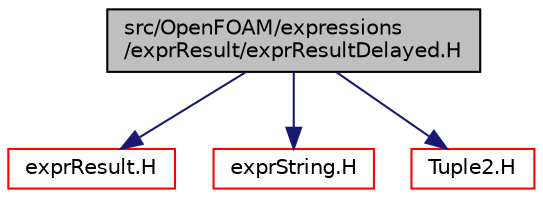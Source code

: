 digraph "src/OpenFOAM/expressions/exprResult/exprResultDelayed.H"
{
  bgcolor="transparent";
  edge [fontname="Helvetica",fontsize="10",labelfontname="Helvetica",labelfontsize="10"];
  node [fontname="Helvetica",fontsize="10",shape=record];
  Node1 [label="src/OpenFOAM/expressions\l/exprResult/exprResultDelayed.H",height=0.2,width=0.4,color="black", fillcolor="grey75", style="filled" fontcolor="black"];
  Node1 -> Node2 [color="midnightblue",fontsize="10",style="solid",fontname="Helvetica"];
  Node2 [label="exprResult.H",height=0.2,width=0.4,color="red",URL="$exprResult_8H.html"];
  Node1 -> Node3 [color="midnightblue",fontsize="10",style="solid",fontname="Helvetica"];
  Node3 [label="exprString.H",height=0.2,width=0.4,color="red",URL="$exprString_8H.html"];
  Node1 -> Node4 [color="midnightblue",fontsize="10",style="solid",fontname="Helvetica"];
  Node4 [label="Tuple2.H",height=0.2,width=0.4,color="red",URL="$Tuple2_8H.html"];
}
